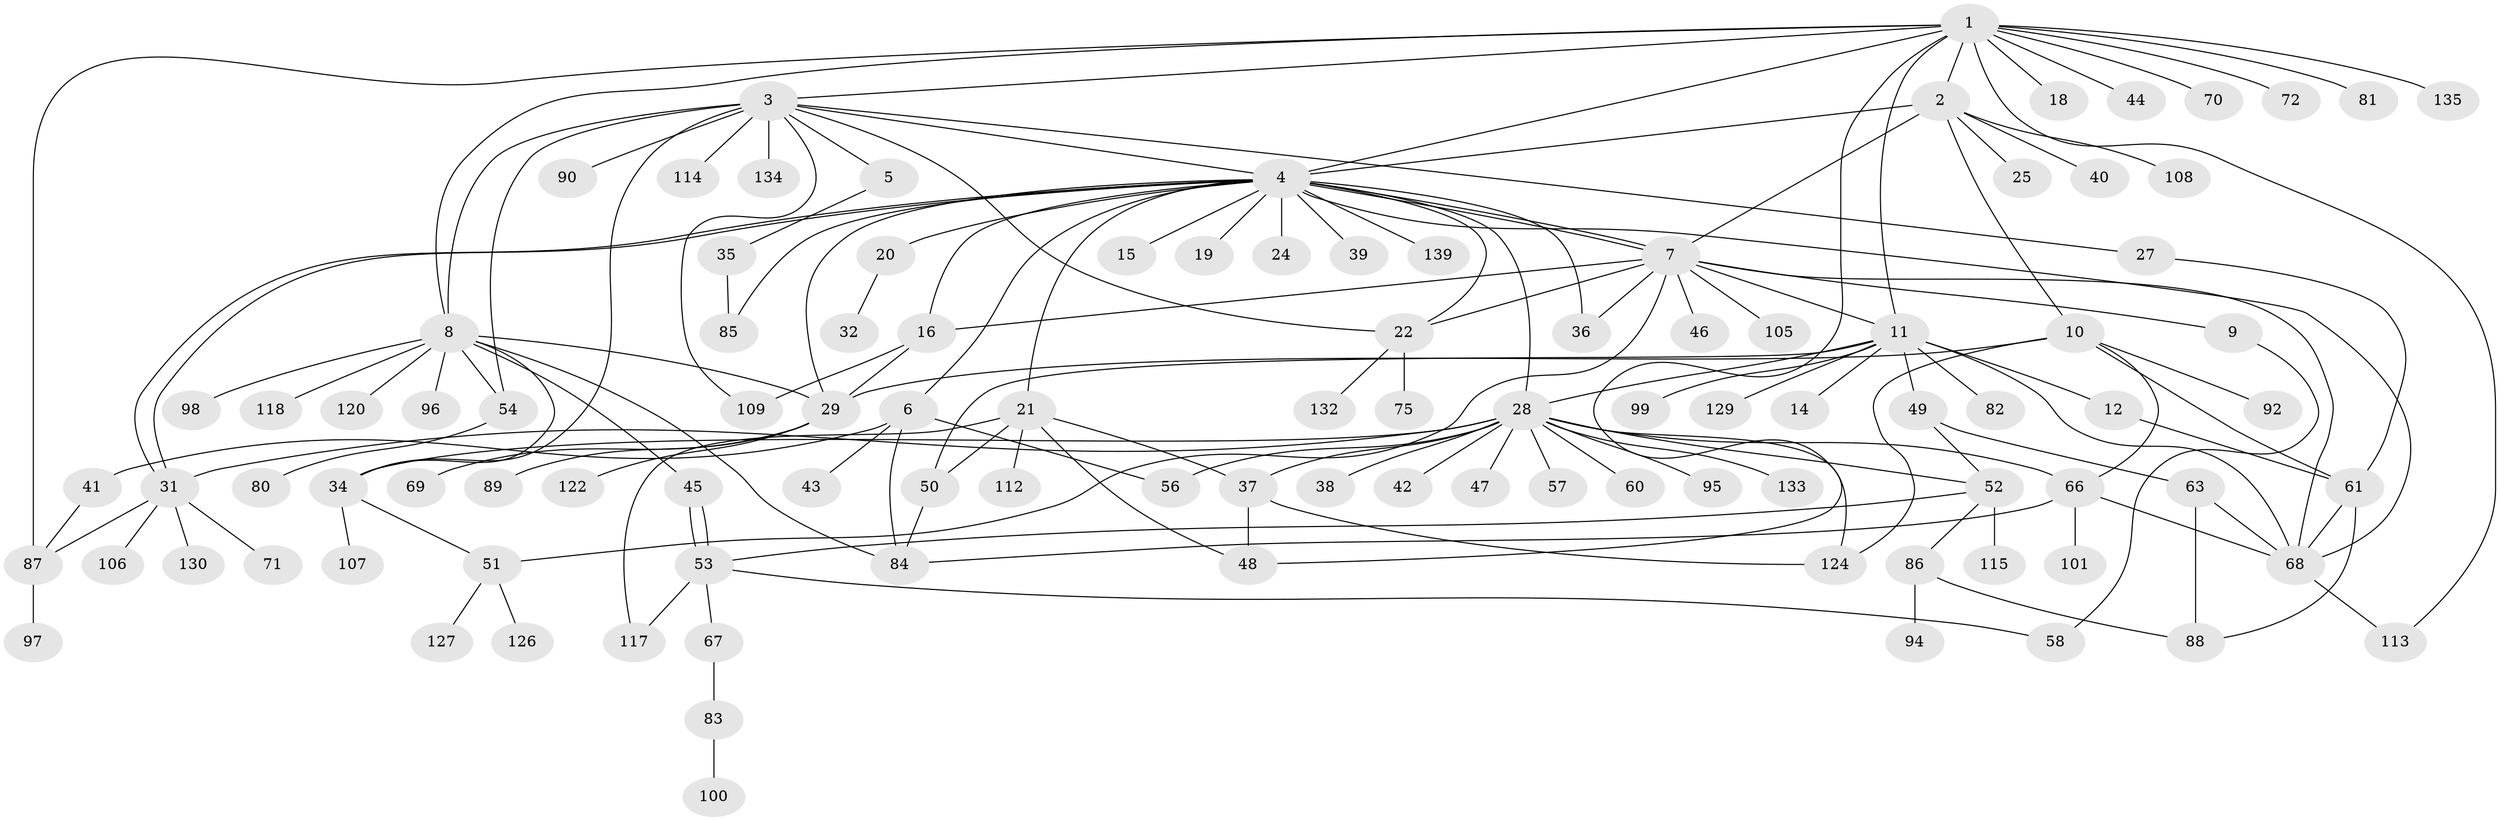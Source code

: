 // Generated by graph-tools (version 1.1) at 2025/51/02/27/25 19:51:56]
// undirected, 105 vertices, 154 edges
graph export_dot {
graph [start="1"]
  node [color=gray90,style=filled];
  1 [super="+55"];
  2 [super="+78"];
  3 [super="+26"];
  4 [super="+116"];
  5;
  6 [super="+103"];
  7 [super="+13"];
  8 [super="+17"];
  9;
  10 [super="+136"];
  11 [super="+76"];
  12 [super="+33"];
  14;
  15 [super="+23"];
  16 [super="+59"];
  18;
  19;
  20;
  21 [super="+77"];
  22 [super="+62"];
  24;
  25;
  27 [super="+74"];
  28 [super="+30"];
  29 [super="+119"];
  31;
  32;
  34 [super="+91"];
  35 [super="+125"];
  36;
  37 [super="+123"];
  38;
  39;
  40;
  41 [super="+93"];
  42;
  43;
  44;
  45;
  46;
  47;
  48;
  49;
  50 [super="+121"];
  51;
  52 [super="+79"];
  53 [super="+128"];
  54 [super="+65"];
  56;
  57;
  58 [super="+102"];
  60;
  61 [super="+64"];
  63;
  66;
  67;
  68 [super="+131"];
  69;
  70;
  71;
  72 [super="+73"];
  75 [super="+104"];
  80;
  81;
  82;
  83 [super="+110"];
  84 [super="+137"];
  85;
  86;
  87;
  88 [super="+140"];
  89;
  90;
  92;
  94;
  95;
  96 [super="+111"];
  97;
  98;
  99;
  100;
  101;
  105;
  106;
  107;
  108;
  109;
  112;
  113;
  114;
  115;
  117 [super="+138"];
  118;
  120;
  122;
  124;
  126;
  127;
  129;
  130;
  132;
  133;
  134;
  135;
  139;
  1 -- 2;
  1 -- 3;
  1 -- 11;
  1 -- 18;
  1 -- 44;
  1 -- 70;
  1 -- 81;
  1 -- 87;
  1 -- 113;
  1 -- 135;
  1 -- 48;
  1 -- 4;
  1 -- 72;
  1 -- 8;
  2 -- 4;
  2 -- 10;
  2 -- 25;
  2 -- 40;
  2 -- 108;
  2 -- 7;
  3 -- 4;
  3 -- 5;
  3 -- 8 [weight=2];
  3 -- 109;
  3 -- 134;
  3 -- 114;
  3 -- 22;
  3 -- 90;
  3 -- 27;
  3 -- 54;
  3 -- 34;
  4 -- 6;
  4 -- 7;
  4 -- 7;
  4 -- 15;
  4 -- 16;
  4 -- 19;
  4 -- 20;
  4 -- 21;
  4 -- 22;
  4 -- 24;
  4 -- 28 [weight=2];
  4 -- 29;
  4 -- 31;
  4 -- 31;
  4 -- 36;
  4 -- 39;
  4 -- 85;
  4 -- 139;
  4 -- 68;
  5 -- 35;
  6 -- 41;
  6 -- 43;
  6 -- 56;
  6 -- 84;
  7 -- 9;
  7 -- 11;
  7 -- 36;
  7 -- 51;
  7 -- 16;
  7 -- 22;
  7 -- 105;
  7 -- 46;
  7 -- 68;
  8 -- 54;
  8 -- 84;
  8 -- 96;
  8 -- 98;
  8 -- 118;
  8 -- 120;
  8 -- 29;
  8 -- 45;
  8 -- 34;
  9 -- 58;
  10 -- 61;
  10 -- 66;
  10 -- 92;
  10 -- 124;
  10 -- 29;
  11 -- 12;
  11 -- 14;
  11 -- 49;
  11 -- 68;
  11 -- 82;
  11 -- 99;
  11 -- 129;
  11 -- 28;
  11 -- 50;
  12 -- 61;
  16 -- 109;
  16 -- 29;
  20 -- 32;
  21 -- 37;
  21 -- 48;
  21 -- 50;
  21 -- 112;
  21 -- 117;
  22 -- 75;
  22 -- 132;
  27 -- 61;
  28 -- 37;
  28 -- 56;
  28 -- 57;
  28 -- 124;
  28 -- 34;
  28 -- 66;
  28 -- 133;
  28 -- 38;
  28 -- 42;
  28 -- 31;
  28 -- 60;
  28 -- 47;
  28 -- 52;
  28 -- 95;
  29 -- 69;
  29 -- 89;
  29 -- 122;
  31 -- 71;
  31 -- 87;
  31 -- 106;
  31 -- 130;
  34 -- 51;
  34 -- 107;
  35 -- 85;
  37 -- 48;
  37 -- 124;
  41 -- 87;
  45 -- 53;
  45 -- 53;
  49 -- 52;
  49 -- 63;
  50 -- 84;
  51 -- 126;
  51 -- 127;
  52 -- 53;
  52 -- 86;
  52 -- 115;
  53 -- 67;
  53 -- 117;
  53 -- 58;
  54 -- 80;
  61 -- 68;
  61 -- 88;
  63 -- 68;
  63 -- 88;
  66 -- 68;
  66 -- 84;
  66 -- 101;
  67 -- 83;
  68 -- 113;
  83 -- 100;
  86 -- 94;
  86 -- 88;
  87 -- 97;
}
